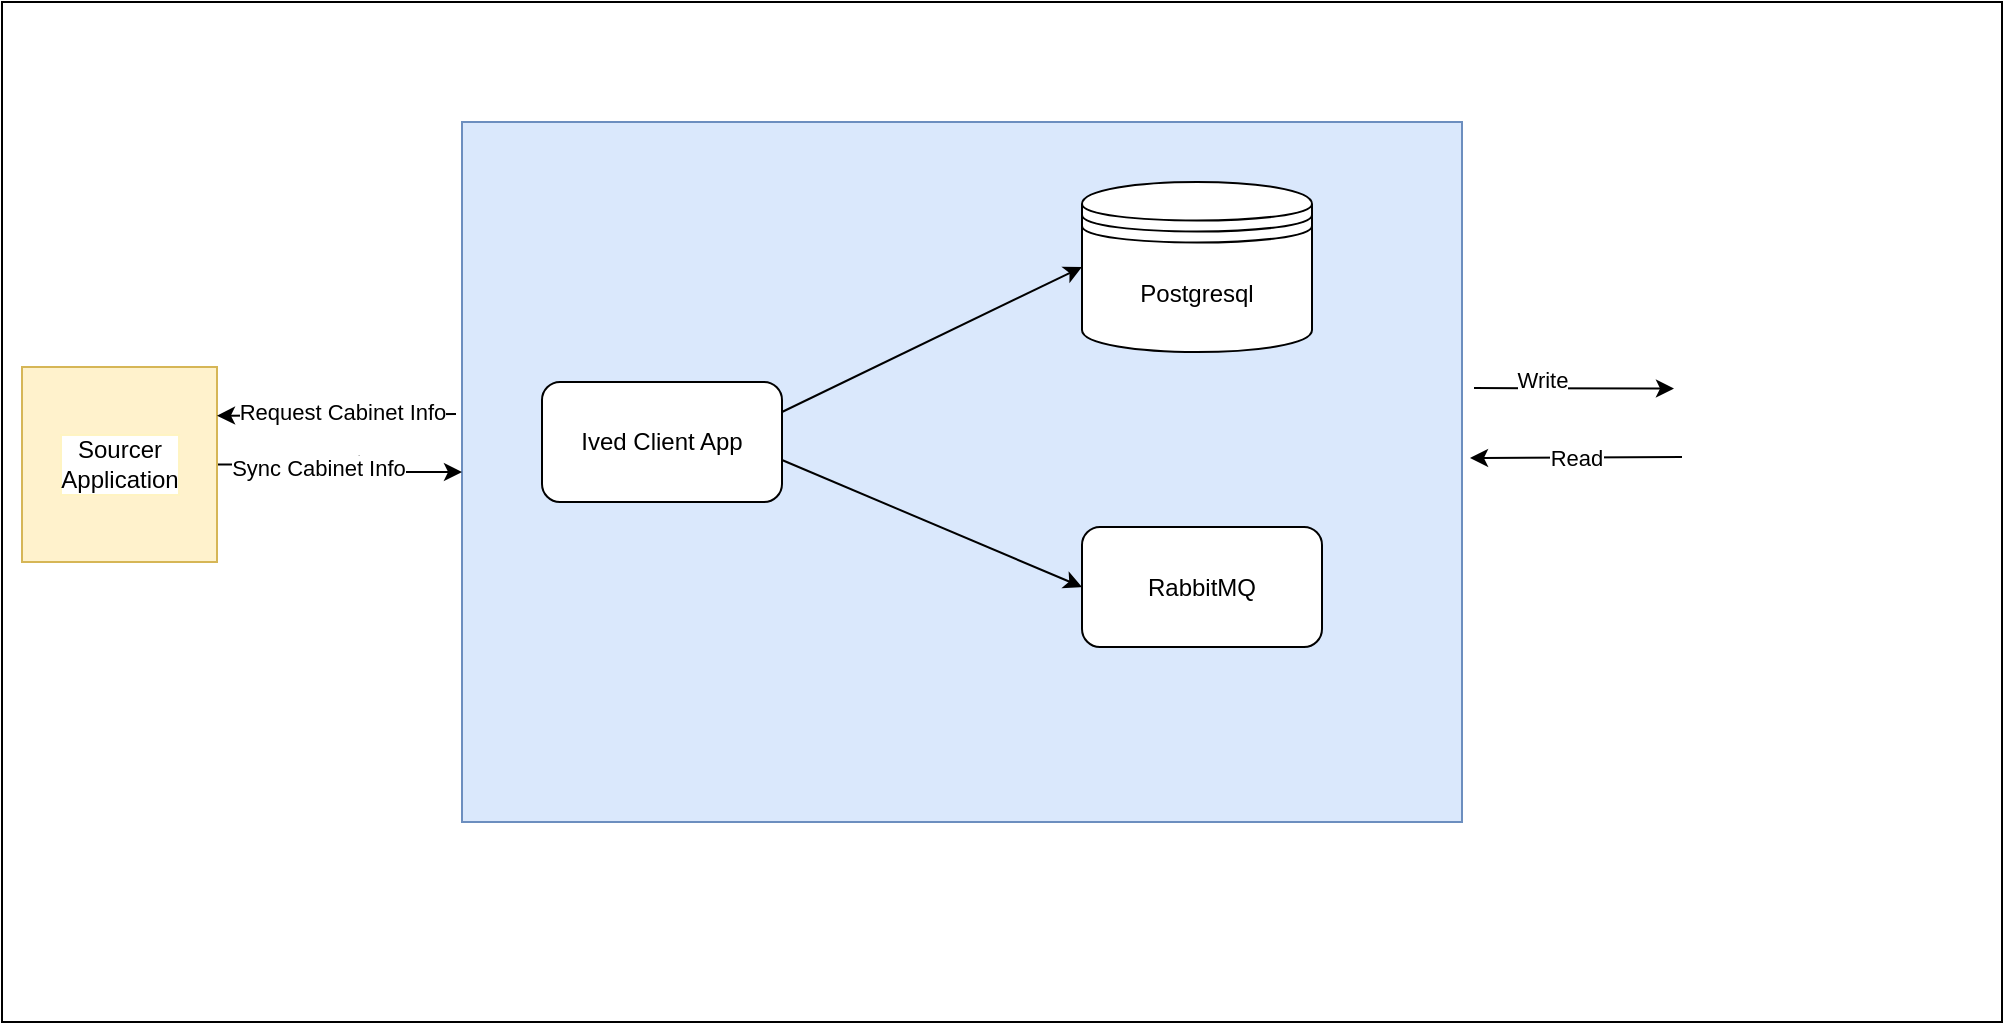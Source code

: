 <mxfile version="13.0.2" type="github"><diagram id="xoZPzFlmaSp1hnfD2v14" name="Page-1"><mxGraphModel dx="1186" dy="669" grid="1" gridSize="10" guides="1" tooltips="1" connect="1" arrows="1" fold="1" page="1" pageScale="1" pageWidth="850" pageHeight="1100" math="0" shadow="0"><root><mxCell id="0"/><mxCell id="1" parent="0"/><mxCell id="39ve_CgXmUywYCEbx6uL-2" value="" style="verticalLabelPosition=bottom;verticalAlign=top;html=1;shape=mxgraph.basic.rect;fillColor2=none;strokeWidth=1;size=20;indent=5;" vertex="1" parent="1"><mxGeometry x="10" y="90" width="1000" height="510" as="geometry"/></mxCell><mxCell id="39ve_CgXmUywYCEbx6uL-6" value="" style="rounded=0;whiteSpace=wrap;html=1;labelBackgroundColor=#9933FF;fillColor=#dae8fc;strokeColor=#6c8ebf;" vertex="1" parent="1"><mxGeometry x="240" y="150" width="500" height="350" as="geometry"/></mxCell><mxCell id="39ve_CgXmUywYCEbx6uL-1" value="Postgresql" style="shape=datastore;whiteSpace=wrap;html=1;" vertex="1" parent="1"><mxGeometry x="550" y="180" width="115" height="85" as="geometry"/></mxCell><mxCell id="39ve_CgXmUywYCEbx6uL-34" value="" style="edgeStyle=orthogonalEdgeStyle;rounded=0;orthogonalLoop=1;jettySize=auto;html=1;" edge="1" parent="1" source="39ve_CgXmUywYCEbx6uL-4"><mxGeometry relative="1" as="geometry"><mxPoint x="197.5" y="321.25" as="targetPoint"/></mxGeometry></mxCell><object label="Sourcer&lt;br&gt;Application" id="39ve_CgXmUywYCEbx6uL-4"><mxCell style="whiteSpace=wrap;aspect=fixed;labelBackgroundColor=#ffffff;labelBorderColor=#FFF4C3;html=1;fillColor=#fff2cc;strokeColor=#d6b656;" vertex="1" parent="1"><mxGeometry x="20" y="272.5" width="97.5" height="97.5" as="geometry"/></mxCell></object><mxCell id="39ve_CgXmUywYCEbx6uL-8" value="" style="shape=image;html=1;verticalAlign=top;verticalLabelPosition=bottom;labelBackgroundColor=#ffffff;imageAspect=0;aspect=fixed;image=https://cdn2.iconfinder.com/data/icons/free-version/128/vendingmachine-128.png" vertex="1" parent="1"><mxGeometry x="850" y="212.5" width="140" height="140" as="geometry"/></mxCell><mxCell id="39ve_CgXmUywYCEbx6uL-15" value="RabbitMQ" style="rounded=1;whiteSpace=wrap;html=1;" vertex="1" parent="1"><mxGeometry x="550" y="352.5" width="120" height="60" as="geometry"/></mxCell><mxCell id="39ve_CgXmUywYCEbx6uL-16" value="Ived Client App" style="rounded=1;whiteSpace=wrap;html=1;" vertex="1" parent="1"><mxGeometry x="280" y="280" width="120" height="60" as="geometry"/></mxCell><mxCell id="39ve_CgXmUywYCEbx6uL-24" value="" style="endArrow=classic;html=1;" edge="1" parent="1"><mxGeometry width="50" height="50" relative="1" as="geometry"><mxPoint x="746" y="283" as="sourcePoint"/><mxPoint x="846" y="283.294" as="targetPoint"/></mxGeometry></mxCell><mxCell id="39ve_CgXmUywYCEbx6uL-28" value="Write" style="edgeLabel;html=1;align=center;verticalAlign=middle;resizable=0;points=[];" vertex="1" connectable="0" parent="39ve_CgXmUywYCEbx6uL-24"><mxGeometry x="-0.32" y="4" relative="1" as="geometry"><mxPoint as="offset"/></mxGeometry></mxCell><mxCell id="39ve_CgXmUywYCEbx6uL-27" value="Read" style="endArrow=classic;html=1;exitX=0;exitY=0.75;exitDx=0;exitDy=0;" edge="1" parent="1" source="39ve_CgXmUywYCEbx6uL-8"><mxGeometry width="50" height="50" relative="1" as="geometry"><mxPoint x="840" y="318" as="sourcePoint"/><mxPoint x="744" y="318" as="targetPoint"/></mxGeometry></mxCell><mxCell id="39ve_CgXmUywYCEbx6uL-30" value="" style="endArrow=classic;html=1;entryX=0;entryY=0.5;entryDx=0;entryDy=0;" edge="1" parent="1" target="39ve_CgXmUywYCEbx6uL-6"><mxGeometry width="50" height="50" relative="1" as="geometry"><mxPoint x="140" y="325" as="sourcePoint"/><mxPoint x="197" y="330" as="targetPoint"/></mxGeometry></mxCell><mxCell id="39ve_CgXmUywYCEbx6uL-31" value="Sync Cabinet Info" style="edgeLabel;html=1;align=center;verticalAlign=middle;resizable=0;points=[];" vertex="1" connectable="0" parent="39ve_CgXmUywYCEbx6uL-30"><mxGeometry x="-0.45" y="2" relative="1" as="geometry"><mxPoint as="offset"/></mxGeometry></mxCell><mxCell id="39ve_CgXmUywYCEbx6uL-35" value="" style="endArrow=classic;html=1;entryX=1;entryY=0.25;entryDx=0;entryDy=0;exitX=-0.006;exitY=0.417;exitDx=0;exitDy=0;exitPerimeter=0;" edge="1" parent="1" source="39ve_CgXmUywYCEbx6uL-6" target="39ve_CgXmUywYCEbx6uL-4"><mxGeometry width="50" height="50" relative="1" as="geometry"><mxPoint x="470" y="370" as="sourcePoint"/><mxPoint x="520" y="320" as="targetPoint"/></mxGeometry></mxCell><mxCell id="39ve_CgXmUywYCEbx6uL-36" value="Request Cabinet Info" style="edgeLabel;html=1;align=center;verticalAlign=middle;resizable=0;points=[];" vertex="1" connectable="0" parent="39ve_CgXmUywYCEbx6uL-35"><mxGeometry x="-0.381" y="-1" relative="1" as="geometry"><mxPoint x="-19.99" as="offset"/></mxGeometry></mxCell><mxCell id="39ve_CgXmUywYCEbx6uL-37" value="" style="endArrow=classic;html=1;entryX=0;entryY=0.5;entryDx=0;entryDy=0;exitX=1;exitY=0.25;exitDx=0;exitDy=0;" edge="1" parent="1" source="39ve_CgXmUywYCEbx6uL-16" target="39ve_CgXmUywYCEbx6uL-1"><mxGeometry width="50" height="50" relative="1" as="geometry"><mxPoint x="400" y="330" as="sourcePoint"/><mxPoint x="450" y="280" as="targetPoint"/></mxGeometry></mxCell><mxCell id="39ve_CgXmUywYCEbx6uL-38" value="" style="endArrow=classic;html=1;entryX=0;entryY=0.5;entryDx=0;entryDy=0;" edge="1" parent="1" target="39ve_CgXmUywYCEbx6uL-15"><mxGeometry width="50" height="50" relative="1" as="geometry"><mxPoint x="400" y="319" as="sourcePoint"/><mxPoint x="450" y="320" as="targetPoint"/></mxGeometry></mxCell></root></mxGraphModel></diagram></mxfile>